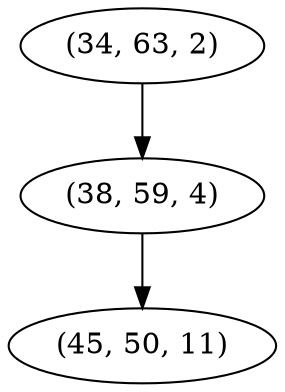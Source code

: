digraph tree {
    "(34, 63, 2)";
    "(38, 59, 4)";
    "(45, 50, 11)";
    "(34, 63, 2)" -> "(38, 59, 4)";
    "(38, 59, 4)" -> "(45, 50, 11)";
}
